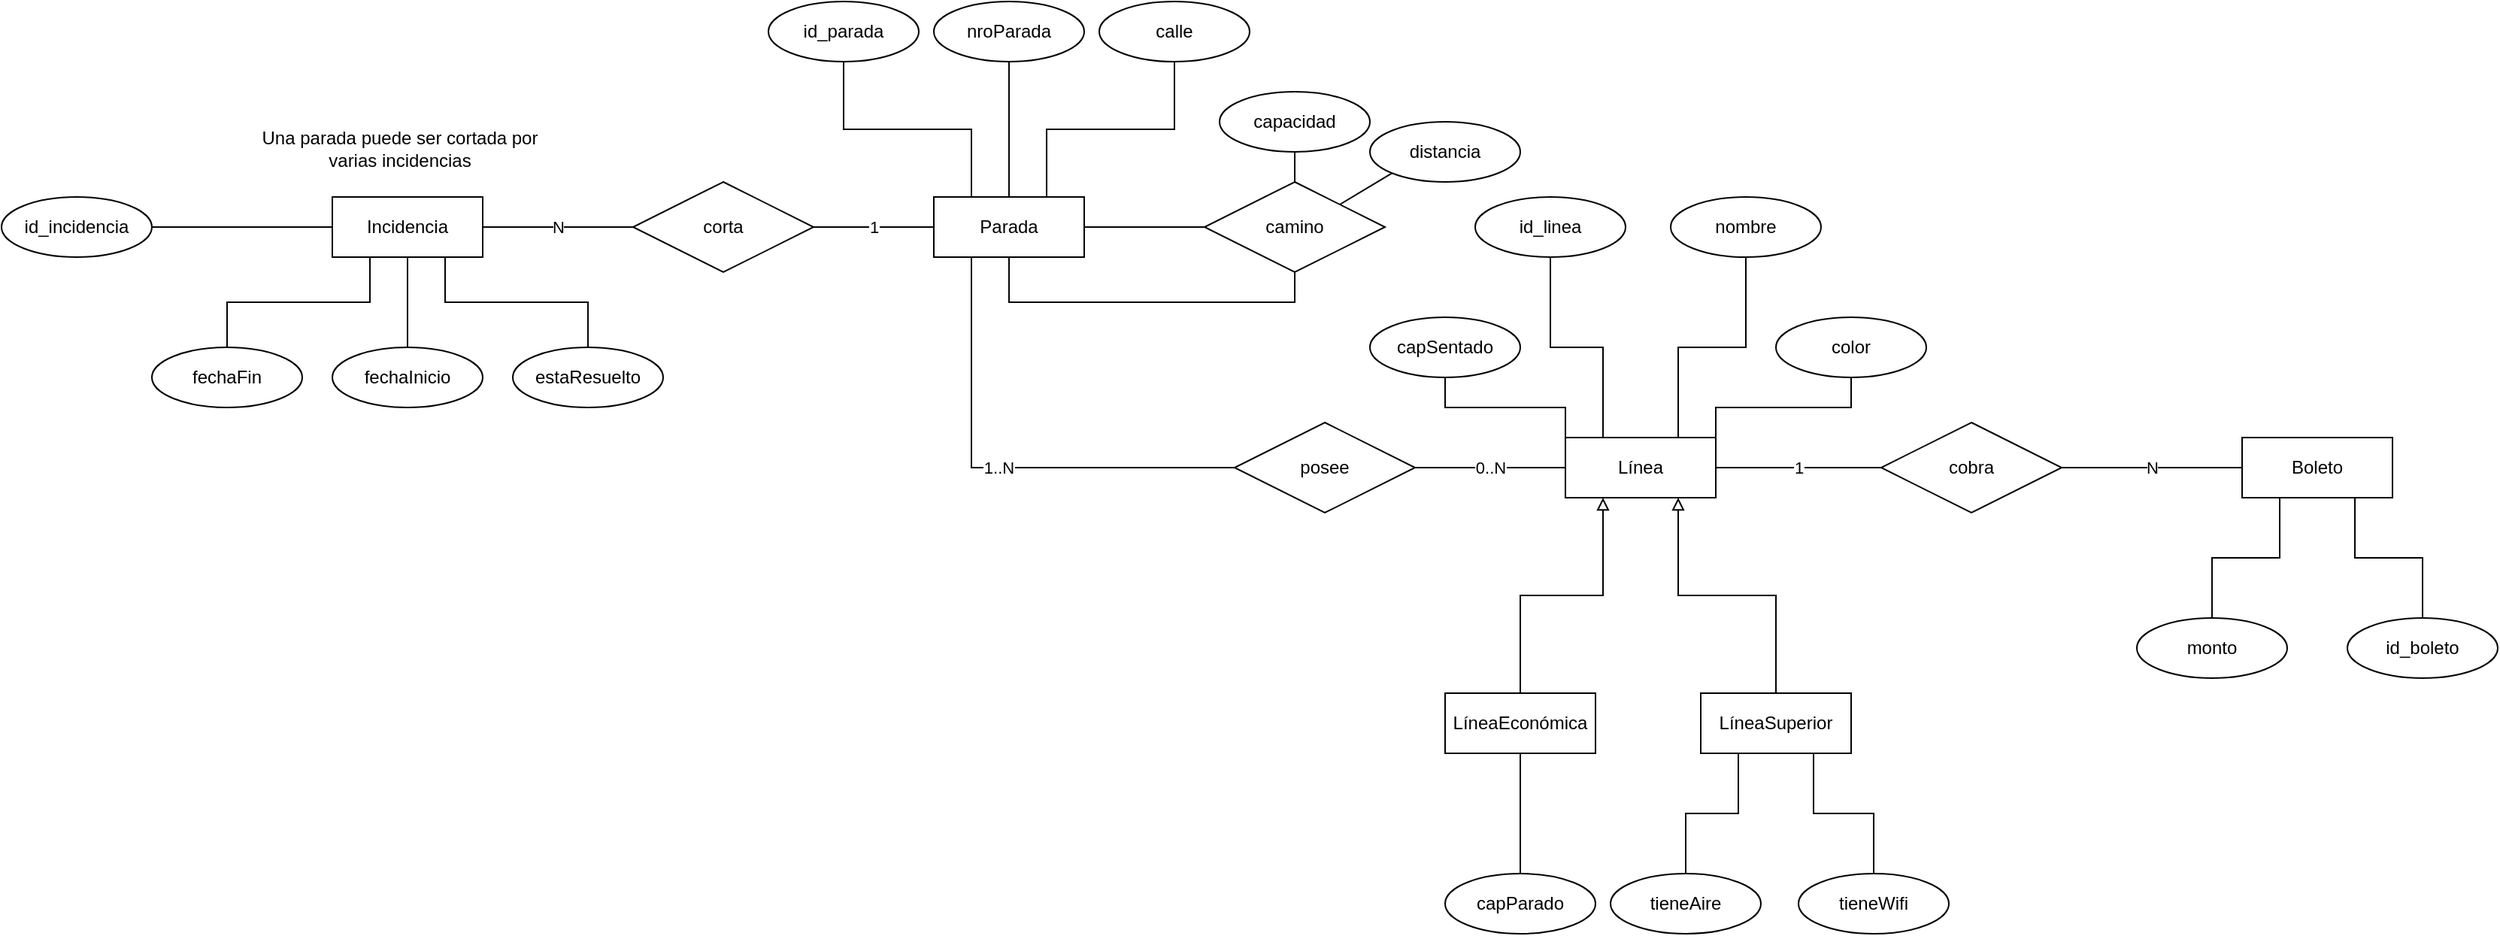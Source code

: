 <mxfile version="20.1.1" type="device"><diagram id="R2lEEEUBdFMjLlhIrx00" name="Page-1"><mxGraphModel dx="1768" dy="500" grid="1" gridSize="10" guides="1" tooltips="1" connect="1" arrows="1" fold="1" page="1" pageScale="1" pageWidth="850" pageHeight="1100" math="0" shadow="0" extFonts="Permanent Marker^https://fonts.googleapis.com/css?family=Permanent+Marker"><root><mxCell id="0"/><mxCell id="1" parent="0"/><mxCell id="LUQbzWmXb89JhU8EUDFz-1" value="nroParada" style="ellipse;whiteSpace=wrap;html=1;align=center;" parent="1" vertex="1"><mxGeometry x="-150" y="290" width="100" height="40" as="geometry"/></mxCell><mxCell id="LUQbzWmXb89JhU8EUDFz-57" value="1..N" style="edgeStyle=orthogonalEdgeStyle;rounded=0;orthogonalLoop=1;jettySize=auto;html=1;exitX=0.25;exitY=1;exitDx=0;exitDy=0;entryX=0;entryY=0.5;entryDx=0;entryDy=0;endArrow=none;endFill=0;" parent="1" source="LUQbzWmXb89JhU8EUDFz-28" target="LUQbzWmXb89JhU8EUDFz-56" edge="1"><mxGeometry relative="1" as="geometry"/></mxCell><mxCell id="LUQbzWmXb89JhU8EUDFz-75" value="" style="edgeStyle=orthogonalEdgeStyle;rounded=0;orthogonalLoop=1;jettySize=auto;html=1;endArrow=none;endFill=0;" parent="1" source="LUQbzWmXb89JhU8EUDFz-28" target="LUQbzWmXb89JhU8EUDFz-53" edge="1"><mxGeometry y="10" relative="1" as="geometry"><mxPoint as="offset"/></mxGeometry></mxCell><mxCell id="LUQbzWmXb89JhU8EUDFz-76" style="edgeStyle=orthogonalEdgeStyle;rounded=0;orthogonalLoop=1;jettySize=auto;html=1;exitX=0.5;exitY=0;exitDx=0;exitDy=0;entryX=0.5;entryY=1;entryDx=0;entryDy=0;endArrow=none;endFill=0;" parent="1" source="LUQbzWmXb89JhU8EUDFz-28" target="LUQbzWmXb89JhU8EUDFz-1" edge="1"><mxGeometry relative="1" as="geometry"/></mxCell><mxCell id="LUQbzWmXb89JhU8EUDFz-77" style="edgeStyle=orthogonalEdgeStyle;orthogonalLoop=1;jettySize=auto;html=1;exitX=0.25;exitY=0;exitDx=0;exitDy=0;entryX=0.5;entryY=1;entryDx=0;entryDy=0;endArrow=none;endFill=0;rounded=0;" parent="1" source="LUQbzWmXb89JhU8EUDFz-28" target="LUQbzWmXb89JhU8EUDFz-33" edge="1"><mxGeometry relative="1" as="geometry"/></mxCell><mxCell id="LUQbzWmXb89JhU8EUDFz-78" style="edgeStyle=orthogonalEdgeStyle;rounded=0;orthogonalLoop=1;jettySize=auto;html=1;exitX=0.75;exitY=0;exitDx=0;exitDy=0;entryX=0.5;entryY=1;entryDx=0;entryDy=0;endArrow=none;endFill=0;" parent="1" source="LUQbzWmXb89JhU8EUDFz-28" target="LUQbzWmXb89JhU8EUDFz-29" edge="1"><mxGeometry relative="1" as="geometry"/></mxCell><mxCell id="LUQbzWmXb89JhU8EUDFz-28" value="Parada" style="whiteSpace=wrap;html=1;align=center;" parent="1" vertex="1"><mxGeometry x="-150" y="420" width="100" height="40" as="geometry"/></mxCell><mxCell id="LUQbzWmXb89JhU8EUDFz-29" value="calle" style="ellipse;whiteSpace=wrap;html=1;align=center;" parent="1" vertex="1"><mxGeometry x="-40" y="290" width="100" height="40" as="geometry"/></mxCell><mxCell id="LUQbzWmXb89JhU8EUDFz-30" value="nombre" style="ellipse;whiteSpace=wrap;html=1;align=center;" parent="1" vertex="1"><mxGeometry x="340" y="420" width="100" height="40" as="geometry"/></mxCell><mxCell id="LUQbzWmXb89JhU8EUDFz-65" value="1" style="edgeStyle=orthogonalEdgeStyle;rounded=0;orthogonalLoop=1;jettySize=auto;html=1;exitX=1;exitY=0.5;exitDx=0;exitDy=0;entryX=0;entryY=0.5;entryDx=0;entryDy=0;endArrow=none;endFill=0;" parent="1" source="LUQbzWmXb89JhU8EUDFz-31" target="LUQbzWmXb89JhU8EUDFz-64" edge="1"><mxGeometry relative="1" as="geometry"/></mxCell><mxCell id="LUQbzWmXb89JhU8EUDFz-70" style="edgeStyle=orthogonalEdgeStyle;rounded=0;orthogonalLoop=1;jettySize=auto;html=1;exitX=0.25;exitY=1;exitDx=0;exitDy=0;entryX=0.5;entryY=0;entryDx=0;entryDy=0;endArrow=none;endFill=0;startArrow=block;startFill=0;" parent="1" source="LUQbzWmXb89JhU8EUDFz-31" target="LUQbzWmXb89JhU8EUDFz-35" edge="1"><mxGeometry relative="1" as="geometry"/></mxCell><mxCell id="LUQbzWmXb89JhU8EUDFz-71" style="edgeStyle=orthogonalEdgeStyle;rounded=0;orthogonalLoop=1;jettySize=auto;html=1;exitX=0.75;exitY=1;exitDx=0;exitDy=0;entryX=0.5;entryY=0;entryDx=0;entryDy=0;endArrow=none;endFill=0;startArrow=block;startFill=0;" parent="1" source="LUQbzWmXb89JhU8EUDFz-31" target="LUQbzWmXb89JhU8EUDFz-36" edge="1"><mxGeometry relative="1" as="geometry"/></mxCell><mxCell id="LUQbzWmXb89JhU8EUDFz-91" style="edgeStyle=orthogonalEdgeStyle;rounded=0;orthogonalLoop=1;jettySize=auto;html=1;exitX=1;exitY=0;exitDx=0;exitDy=0;entryX=0.5;entryY=1;entryDx=0;entryDy=0;endArrow=none;endFill=0;" parent="1" source="LUQbzWmXb89JhU8EUDFz-31" target="LUQbzWmXb89JhU8EUDFz-32" edge="1"><mxGeometry relative="1" as="geometry"/></mxCell><mxCell id="LUQbzWmXb89JhU8EUDFz-93" style="edgeStyle=orthogonalEdgeStyle;rounded=0;orthogonalLoop=1;jettySize=auto;html=1;exitX=0.25;exitY=0;exitDx=0;exitDy=0;entryX=0.5;entryY=1;entryDx=0;entryDy=0;endArrow=none;endFill=0;" parent="1" source="LUQbzWmXb89JhU8EUDFz-31" target="LUQbzWmXb89JhU8EUDFz-49" edge="1"><mxGeometry relative="1" as="geometry"/></mxCell><mxCell id="LUQbzWmXb89JhU8EUDFz-94" style="edgeStyle=orthogonalEdgeStyle;rounded=0;orthogonalLoop=1;jettySize=auto;html=1;exitX=0.75;exitY=0;exitDx=0;exitDy=0;entryX=0.5;entryY=1;entryDx=0;entryDy=0;endArrow=none;endFill=0;" parent="1" source="LUQbzWmXb89JhU8EUDFz-31" target="LUQbzWmXb89JhU8EUDFz-30" edge="1"><mxGeometry relative="1" as="geometry"/></mxCell><mxCell id="LUQbzWmXb89JhU8EUDFz-95" style="edgeStyle=orthogonalEdgeStyle;rounded=0;orthogonalLoop=1;jettySize=auto;html=1;exitX=0;exitY=0;exitDx=0;exitDy=0;entryX=0.5;entryY=1;entryDx=0;entryDy=0;endArrow=none;endFill=0;" parent="1" source="LUQbzWmXb89JhU8EUDFz-31" target="LUQbzWmXb89JhU8EUDFz-37" edge="1"><mxGeometry relative="1" as="geometry"/></mxCell><mxCell id="LUQbzWmXb89JhU8EUDFz-31" value="Línea" style="whiteSpace=wrap;html=1;align=center;" parent="1" vertex="1"><mxGeometry x="270" y="580" width="100" height="40" as="geometry"/></mxCell><mxCell id="LUQbzWmXb89JhU8EUDFz-32" value="color" style="ellipse;whiteSpace=wrap;html=1;align=center;" parent="1" vertex="1"><mxGeometry x="410" y="500" width="100" height="40" as="geometry"/></mxCell><mxCell id="LUQbzWmXb89JhU8EUDFz-33" value="id_parada" style="ellipse;whiteSpace=wrap;html=1;align=center;" parent="1" vertex="1"><mxGeometry x="-260" y="290" width="100" height="40" as="geometry"/></mxCell><mxCell id="LUQbzWmXb89JhU8EUDFz-34" value="id_incidencia" style="ellipse;whiteSpace=wrap;html=1;align=center;" parent="1" vertex="1"><mxGeometry x="-770" y="420" width="100" height="40" as="geometry"/></mxCell><mxCell id="LUQbzWmXb89JhU8EUDFz-89" style="edgeStyle=orthogonalEdgeStyle;rounded=0;orthogonalLoop=1;jettySize=auto;html=1;exitX=0.5;exitY=1;exitDx=0;exitDy=0;entryX=0.5;entryY=0;entryDx=0;entryDy=0;endArrow=none;endFill=0;" parent="1" source="LUQbzWmXb89JhU8EUDFz-35" target="LUQbzWmXb89JhU8EUDFz-88" edge="1"><mxGeometry relative="1" as="geometry"/></mxCell><mxCell id="LUQbzWmXb89JhU8EUDFz-35" value="LíneaEconómica" style="whiteSpace=wrap;html=1;align=center;" parent="1" vertex="1"><mxGeometry x="190" y="750" width="100" height="40" as="geometry"/></mxCell><mxCell id="LUQbzWmXb89JhU8EUDFz-86" style="edgeStyle=orthogonalEdgeStyle;rounded=0;orthogonalLoop=1;jettySize=auto;html=1;exitX=0.25;exitY=1;exitDx=0;exitDy=0;entryX=0.5;entryY=0;entryDx=0;entryDy=0;endArrow=none;endFill=0;" parent="1" source="LUQbzWmXb89JhU8EUDFz-36" target="LUQbzWmXb89JhU8EUDFz-40" edge="1"><mxGeometry relative="1" as="geometry"/></mxCell><mxCell id="LUQbzWmXb89JhU8EUDFz-87" style="edgeStyle=orthogonalEdgeStyle;rounded=0;orthogonalLoop=1;jettySize=auto;html=1;exitX=0.75;exitY=1;exitDx=0;exitDy=0;entryX=0.5;entryY=0;entryDx=0;entryDy=0;endArrow=none;endFill=0;" parent="1" source="LUQbzWmXb89JhU8EUDFz-36" target="LUQbzWmXb89JhU8EUDFz-39" edge="1"><mxGeometry relative="1" as="geometry"/></mxCell><mxCell id="LUQbzWmXb89JhU8EUDFz-36" value="LíneaSuperior" style="whiteSpace=wrap;html=1;align=center;" parent="1" vertex="1"><mxGeometry x="360" y="750" width="100" height="40" as="geometry"/></mxCell><mxCell id="LUQbzWmXb89JhU8EUDFz-37" value="capSentado" style="ellipse;whiteSpace=wrap;html=1;align=center;" parent="1" vertex="1"><mxGeometry x="140" y="500" width="100" height="40" as="geometry"/></mxCell><mxCell id="LUQbzWmXb89JhU8EUDFz-39" value="tieneWifi" style="ellipse;whiteSpace=wrap;html=1;align=center;" parent="1" vertex="1"><mxGeometry x="425" y="870" width="100" height="40" as="geometry"/></mxCell><mxCell id="LUQbzWmXb89JhU8EUDFz-40" value="tieneAire" style="ellipse;whiteSpace=wrap;html=1;align=center;" parent="1" vertex="1"><mxGeometry x="300" y="870" width="100" height="40" as="geometry"/></mxCell><mxCell id="LUQbzWmXb89JhU8EUDFz-60" value="N" style="edgeStyle=orthogonalEdgeStyle;rounded=0;orthogonalLoop=1;jettySize=auto;html=1;exitX=1;exitY=0.5;exitDx=0;exitDy=0;entryX=0;entryY=0.5;entryDx=0;entryDy=0;endArrow=none;endFill=0;" parent="1" source="LUQbzWmXb89JhU8EUDFz-41" target="LUQbzWmXb89JhU8EUDFz-59" edge="1"><mxGeometry relative="1" as="geometry"/></mxCell><mxCell id="LUQbzWmXb89JhU8EUDFz-79" style="edgeStyle=none;rounded=0;orthogonalLoop=1;jettySize=auto;html=1;exitX=0.5;exitY=1;exitDx=0;exitDy=0;entryX=0.5;entryY=0;entryDx=0;entryDy=0;endArrow=none;endFill=0;" parent="1" source="LUQbzWmXb89JhU8EUDFz-41" target="LUQbzWmXb89JhU8EUDFz-42" edge="1"><mxGeometry relative="1" as="geometry"/></mxCell><mxCell id="LUQbzWmXb89JhU8EUDFz-81" style="edgeStyle=orthogonalEdgeStyle;rounded=0;orthogonalLoop=1;jettySize=auto;html=1;exitX=0.25;exitY=1;exitDx=0;exitDy=0;entryX=0.5;entryY=0;entryDx=0;entryDy=0;endArrow=none;endFill=0;" parent="1" source="LUQbzWmXb89JhU8EUDFz-41" target="LUQbzWmXb89JhU8EUDFz-43" edge="1"><mxGeometry relative="1" as="geometry"/></mxCell><mxCell id="LUQbzWmXb89JhU8EUDFz-82" style="edgeStyle=orthogonalEdgeStyle;rounded=0;orthogonalLoop=1;jettySize=auto;html=1;exitX=0.75;exitY=1;exitDx=0;exitDy=0;entryX=0.5;entryY=0;entryDx=0;entryDy=0;endArrow=none;endFill=0;" parent="1" source="LUQbzWmXb89JhU8EUDFz-41" target="LUQbzWmXb89JhU8EUDFz-44" edge="1"><mxGeometry relative="1" as="geometry"/></mxCell><mxCell id="LUQbzWmXb89JhU8EUDFz-96" style="edgeStyle=orthogonalEdgeStyle;rounded=0;orthogonalLoop=1;jettySize=auto;html=1;exitX=0;exitY=0.5;exitDx=0;exitDy=0;entryX=1;entryY=0.5;entryDx=0;entryDy=0;endArrow=none;endFill=0;" parent="1" source="LUQbzWmXb89JhU8EUDFz-41" target="LUQbzWmXb89JhU8EUDFz-34" edge="1"><mxGeometry relative="1" as="geometry"/></mxCell><mxCell id="LUQbzWmXb89JhU8EUDFz-41" value="Incidencia" style="whiteSpace=wrap;html=1;align=center;" parent="1" vertex="1"><mxGeometry x="-550" y="420" width="100" height="40" as="geometry"/></mxCell><mxCell id="LUQbzWmXb89JhU8EUDFz-42" value="fechaInicio" style="ellipse;whiteSpace=wrap;html=1;align=center;" parent="1" vertex="1"><mxGeometry x="-550" y="520" width="100" height="40" as="geometry"/></mxCell><mxCell id="LUQbzWmXb89JhU8EUDFz-43" value="fechaFin" style="ellipse;whiteSpace=wrap;html=1;align=center;" parent="1" vertex="1"><mxGeometry x="-670" y="520" width="100" height="40" as="geometry"/></mxCell><mxCell id="LUQbzWmXb89JhU8EUDFz-44" value="estaResuelto" style="ellipse;whiteSpace=wrap;html=1;align=center;" parent="1" vertex="1"><mxGeometry x="-430" y="520" width="100" height="40" as="geometry"/></mxCell><mxCell id="LUQbzWmXb89JhU8EUDFz-68" style="edgeStyle=orthogonalEdgeStyle;rounded=0;orthogonalLoop=1;jettySize=auto;html=1;exitX=0.25;exitY=1;exitDx=0;exitDy=0;entryX=0.5;entryY=0;entryDx=0;entryDy=0;endArrow=none;endFill=0;" parent="1" source="LUQbzWmXb89JhU8EUDFz-45" target="LUQbzWmXb89JhU8EUDFz-46" edge="1"><mxGeometry relative="1" as="geometry"/></mxCell><mxCell id="LUQbzWmXb89JhU8EUDFz-69" style="edgeStyle=orthogonalEdgeStyle;rounded=0;orthogonalLoop=1;jettySize=auto;html=1;exitX=0.75;exitY=1;exitDx=0;exitDy=0;entryX=0.5;entryY=0;entryDx=0;entryDy=0;endArrow=none;endFill=0;" parent="1" source="LUQbzWmXb89JhU8EUDFz-45" target="LUQbzWmXb89JhU8EUDFz-47" edge="1"><mxGeometry relative="1" as="geometry"/></mxCell><mxCell id="LUQbzWmXb89JhU8EUDFz-45" value="Boleto" style="whiteSpace=wrap;html=1;align=center;" parent="1" vertex="1"><mxGeometry x="720" y="580" width="100" height="40" as="geometry"/></mxCell><mxCell id="LUQbzWmXb89JhU8EUDFz-46" value="monto" style="ellipse;whiteSpace=wrap;html=1;align=center;" parent="1" vertex="1"><mxGeometry x="650" y="700" width="100" height="40" as="geometry"/></mxCell><mxCell id="LUQbzWmXb89JhU8EUDFz-47" value="id_boleto" style="ellipse;whiteSpace=wrap;html=1;align=center;" parent="1" vertex="1"><mxGeometry x="790" y="700" width="100" height="40" as="geometry"/></mxCell><mxCell id="LUQbzWmXb89JhU8EUDFz-49" value="id_linea" style="ellipse;whiteSpace=wrap;html=1;align=center;" parent="1" vertex="1"><mxGeometry x="210" y="420" width="100" height="40" as="geometry"/></mxCell><mxCell id="LUQbzWmXb89JhU8EUDFz-54" value="" style="edgeStyle=orthogonalEdgeStyle;rounded=0;orthogonalLoop=1;jettySize=auto;html=1;exitX=0.5;exitY=1;exitDx=0;exitDy=0;entryX=0.5;entryY=1;entryDx=0;entryDy=0;endArrow=none;endFill=0;" parent="1" source="LUQbzWmXb89JhU8EUDFz-53" target="LUQbzWmXb89JhU8EUDFz-28" edge="1"><mxGeometry y="10" relative="1" as="geometry"><mxPoint as="offset"/></mxGeometry></mxCell><mxCell id="LUQbzWmXb89JhU8EUDFz-53" value="camino" style="shape=rhombus;perimeter=rhombusPerimeter;whiteSpace=wrap;html=1;align=center;" parent="1" vertex="1"><mxGeometry x="30" y="410" width="120" height="60" as="geometry"/></mxCell><mxCell id="LUQbzWmXb89JhU8EUDFz-58" value="0..N" style="edgeStyle=orthogonalEdgeStyle;rounded=0;orthogonalLoop=1;jettySize=auto;html=1;exitX=1;exitY=0.5;exitDx=0;exitDy=0;entryX=0;entryY=0.5;entryDx=0;entryDy=0;endArrow=none;endFill=0;" parent="1" source="LUQbzWmXb89JhU8EUDFz-56" target="LUQbzWmXb89JhU8EUDFz-31" edge="1"><mxGeometry relative="1" as="geometry"/></mxCell><mxCell id="LUQbzWmXb89JhU8EUDFz-56" value="posee" style="shape=rhombus;perimeter=rhombusPerimeter;whiteSpace=wrap;html=1;align=center;" parent="1" vertex="1"><mxGeometry x="50" y="570" width="120" height="60" as="geometry"/></mxCell><mxCell id="LUQbzWmXb89JhU8EUDFz-61" value="1" style="edgeStyle=orthogonalEdgeStyle;rounded=0;orthogonalLoop=1;jettySize=auto;html=1;exitX=1;exitY=0.5;exitDx=0;exitDy=0;entryX=0;entryY=0.5;entryDx=0;entryDy=0;endArrow=none;endFill=0;" parent="1" source="LUQbzWmXb89JhU8EUDFz-59" target="LUQbzWmXb89JhU8EUDFz-28" edge="1"><mxGeometry relative="1" as="geometry"/></mxCell><mxCell id="LUQbzWmXb89JhU8EUDFz-59" value="corta" style="shape=rhombus;perimeter=rhombusPerimeter;whiteSpace=wrap;html=1;align=center;" parent="1" vertex="1"><mxGeometry x="-350" y="410" width="120" height="60" as="geometry"/></mxCell><mxCell id="LUQbzWmXb89JhU8EUDFz-62" value="Una parada puede ser cortada por varias incidencias" style="text;html=1;strokeColor=none;fillColor=none;align=center;verticalAlign=middle;whiteSpace=wrap;rounded=0;" parent="1" vertex="1"><mxGeometry x="-600" y="340" width="190" height="95" as="geometry"/></mxCell><mxCell id="LUQbzWmXb89JhU8EUDFz-66" value="N" style="edgeStyle=orthogonalEdgeStyle;rounded=0;orthogonalLoop=1;jettySize=auto;html=1;exitX=1;exitY=0.5;exitDx=0;exitDy=0;entryX=0;entryY=0.5;entryDx=0;entryDy=0;endArrow=none;endFill=0;" parent="1" source="LUQbzWmXb89JhU8EUDFz-64" target="LUQbzWmXb89JhU8EUDFz-45" edge="1"><mxGeometry relative="1" as="geometry"/></mxCell><mxCell id="LUQbzWmXb89JhU8EUDFz-64" value="cobra" style="shape=rhombus;perimeter=rhombusPerimeter;whiteSpace=wrap;html=1;align=center;" parent="1" vertex="1"><mxGeometry x="480" y="570" width="120" height="60" as="geometry"/></mxCell><mxCell id="LUQbzWmXb89JhU8EUDFz-88" value="capParado" style="ellipse;whiteSpace=wrap;html=1;align=center;" parent="1" vertex="1"><mxGeometry x="190" y="870" width="100" height="40" as="geometry"/></mxCell><mxCell id="9uQ5e0SCDRuj10FpZBQs-1" value="capacidad" style="ellipse;whiteSpace=wrap;html=1;align=center;" vertex="1" parent="1"><mxGeometry x="40" y="350" width="100" height="40" as="geometry"/></mxCell><mxCell id="9uQ5e0SCDRuj10FpZBQs-2" value="distancia" style="ellipse;whiteSpace=wrap;html=1;align=center;" vertex="1" parent="1"><mxGeometry x="140" y="370" width="100" height="40" as="geometry"/></mxCell><mxCell id="9uQ5e0SCDRuj10FpZBQs-3" value="" style="endArrow=none;html=1;rounded=0;exitX=0.5;exitY=1;exitDx=0;exitDy=0;entryX=0.5;entryY=0;entryDx=0;entryDy=0;" edge="1" parent="1" source="9uQ5e0SCDRuj10FpZBQs-1" target="LUQbzWmXb89JhU8EUDFz-53"><mxGeometry relative="1" as="geometry"><mxPoint x="200" y="270" as="sourcePoint"/><mxPoint x="360" y="270" as="targetPoint"/></mxGeometry></mxCell><mxCell id="9uQ5e0SCDRuj10FpZBQs-4" value="" style="endArrow=none;html=1;rounded=0;exitX=0;exitY=1;exitDx=0;exitDy=0;entryX=1;entryY=0;entryDx=0;entryDy=0;" edge="1" parent="1" source="9uQ5e0SCDRuj10FpZBQs-2" target="LUQbzWmXb89JhU8EUDFz-53"><mxGeometry relative="1" as="geometry"><mxPoint x="180" y="280" as="sourcePoint"/><mxPoint x="340" y="280" as="targetPoint"/></mxGeometry></mxCell></root></mxGraphModel></diagram></mxfile>